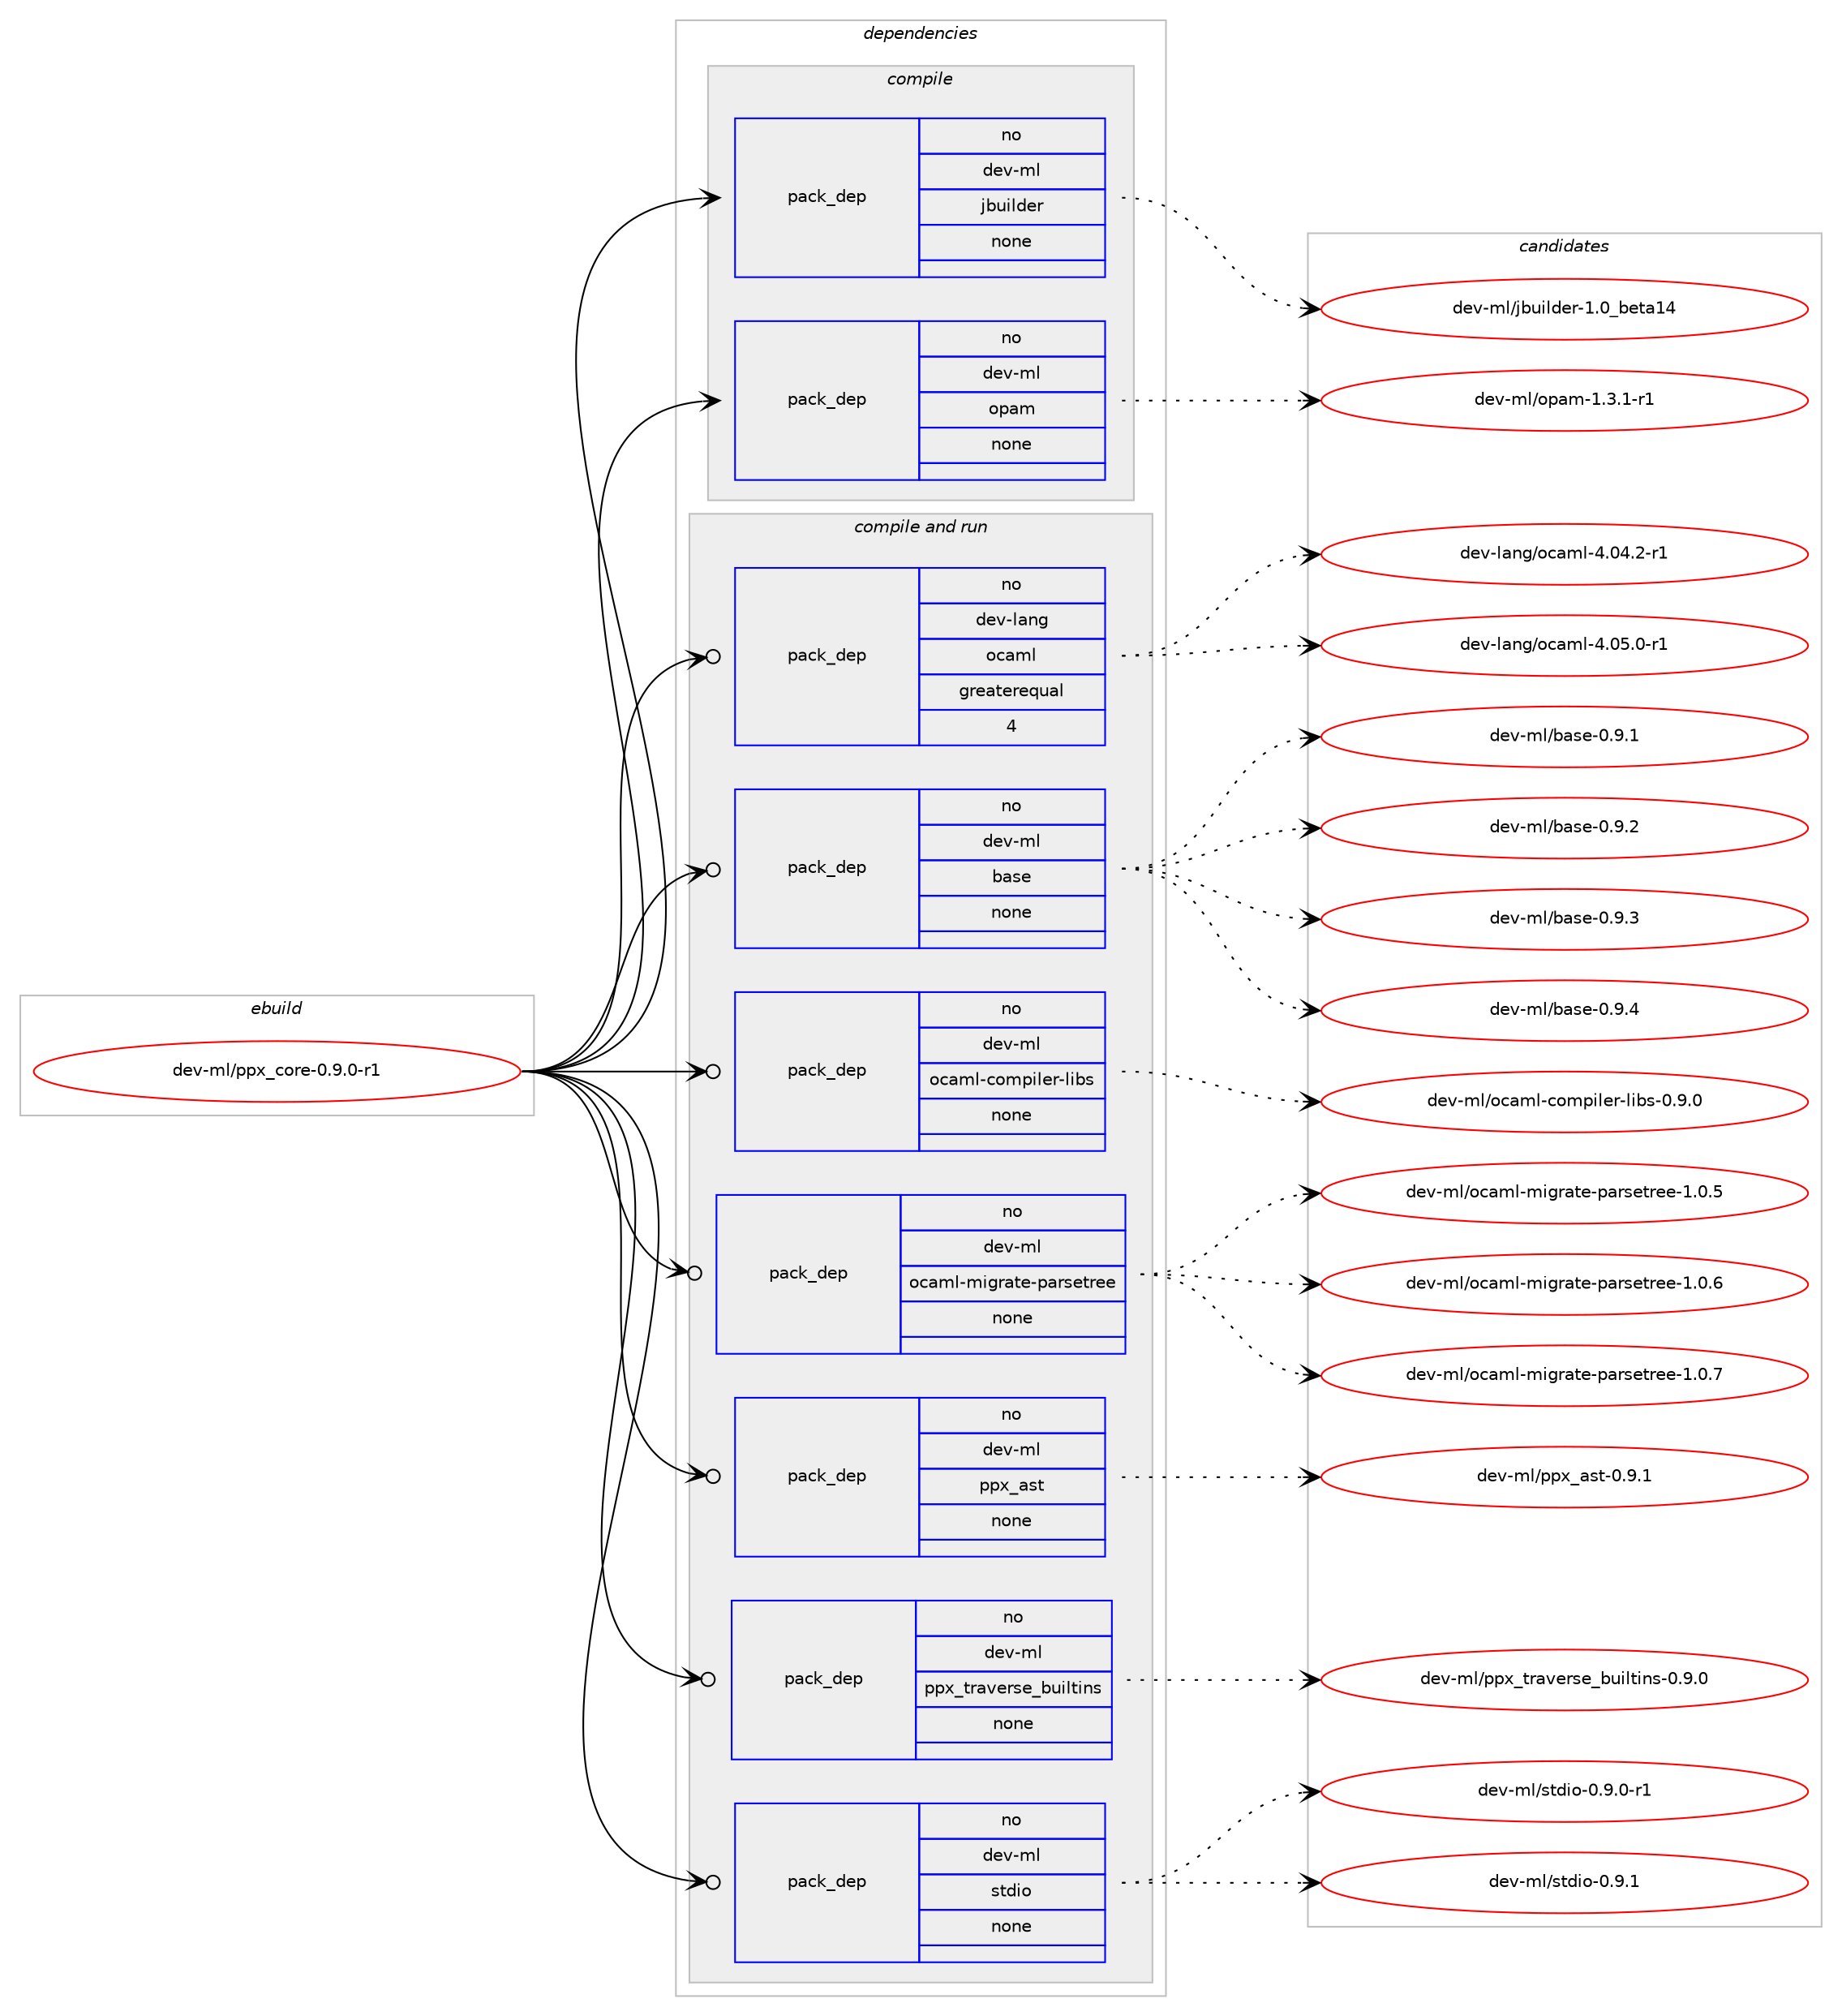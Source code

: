 digraph prolog {

# *************
# Graph options
# *************

newrank=true;
concentrate=true;
compound=true;
graph [rankdir=LR,fontname=Helvetica,fontsize=10,ranksep=1.5];#, ranksep=2.5, nodesep=0.2];
edge  [arrowhead=vee];
node  [fontname=Helvetica,fontsize=10];

# **********
# The ebuild
# **********

subgraph cluster_leftcol {
color=gray;
rank=same;
label=<<i>ebuild</i>>;
id [label="dev-ml/ppx_core-0.9.0-r1", color=red, width=4, href="../dev-ml/ppx_core-0.9.0-r1.svg"];
}

# ****************
# The dependencies
# ****************

subgraph cluster_midcol {
color=gray;
label=<<i>dependencies</i>>;
subgraph cluster_compile {
fillcolor="#eeeeee";
style=filled;
label=<<i>compile</i>>;
subgraph pack427852 {
dependency572683 [label=<<TABLE BORDER="0" CELLBORDER="1" CELLSPACING="0" CELLPADDING="4" WIDTH="220"><TR><TD ROWSPAN="6" CELLPADDING="30">pack_dep</TD></TR><TR><TD WIDTH="110">no</TD></TR><TR><TD>dev-ml</TD></TR><TR><TD>jbuilder</TD></TR><TR><TD>none</TD></TR><TR><TD></TD></TR></TABLE>>, shape=none, color=blue];
}
id:e -> dependency572683:w [weight=20,style="solid",arrowhead="vee"];
subgraph pack427853 {
dependency572684 [label=<<TABLE BORDER="0" CELLBORDER="1" CELLSPACING="0" CELLPADDING="4" WIDTH="220"><TR><TD ROWSPAN="6" CELLPADDING="30">pack_dep</TD></TR><TR><TD WIDTH="110">no</TD></TR><TR><TD>dev-ml</TD></TR><TR><TD>opam</TD></TR><TR><TD>none</TD></TR><TR><TD></TD></TR></TABLE>>, shape=none, color=blue];
}
id:e -> dependency572684:w [weight=20,style="solid",arrowhead="vee"];
}
subgraph cluster_compileandrun {
fillcolor="#eeeeee";
style=filled;
label=<<i>compile and run</i>>;
subgraph pack427854 {
dependency572685 [label=<<TABLE BORDER="0" CELLBORDER="1" CELLSPACING="0" CELLPADDING="4" WIDTH="220"><TR><TD ROWSPAN="6" CELLPADDING="30">pack_dep</TD></TR><TR><TD WIDTH="110">no</TD></TR><TR><TD>dev-lang</TD></TR><TR><TD>ocaml</TD></TR><TR><TD>greaterequal</TD></TR><TR><TD>4</TD></TR></TABLE>>, shape=none, color=blue];
}
id:e -> dependency572685:w [weight=20,style="solid",arrowhead="odotvee"];
subgraph pack427855 {
dependency572686 [label=<<TABLE BORDER="0" CELLBORDER="1" CELLSPACING="0" CELLPADDING="4" WIDTH="220"><TR><TD ROWSPAN="6" CELLPADDING="30">pack_dep</TD></TR><TR><TD WIDTH="110">no</TD></TR><TR><TD>dev-ml</TD></TR><TR><TD>base</TD></TR><TR><TD>none</TD></TR><TR><TD></TD></TR></TABLE>>, shape=none, color=blue];
}
id:e -> dependency572686:w [weight=20,style="solid",arrowhead="odotvee"];
subgraph pack427856 {
dependency572687 [label=<<TABLE BORDER="0" CELLBORDER="1" CELLSPACING="0" CELLPADDING="4" WIDTH="220"><TR><TD ROWSPAN="6" CELLPADDING="30">pack_dep</TD></TR><TR><TD WIDTH="110">no</TD></TR><TR><TD>dev-ml</TD></TR><TR><TD>ocaml-compiler-libs</TD></TR><TR><TD>none</TD></TR><TR><TD></TD></TR></TABLE>>, shape=none, color=blue];
}
id:e -> dependency572687:w [weight=20,style="solid",arrowhead="odotvee"];
subgraph pack427857 {
dependency572688 [label=<<TABLE BORDER="0" CELLBORDER="1" CELLSPACING="0" CELLPADDING="4" WIDTH="220"><TR><TD ROWSPAN="6" CELLPADDING="30">pack_dep</TD></TR><TR><TD WIDTH="110">no</TD></TR><TR><TD>dev-ml</TD></TR><TR><TD>ocaml-migrate-parsetree</TD></TR><TR><TD>none</TD></TR><TR><TD></TD></TR></TABLE>>, shape=none, color=blue];
}
id:e -> dependency572688:w [weight=20,style="solid",arrowhead="odotvee"];
subgraph pack427858 {
dependency572689 [label=<<TABLE BORDER="0" CELLBORDER="1" CELLSPACING="0" CELLPADDING="4" WIDTH="220"><TR><TD ROWSPAN="6" CELLPADDING="30">pack_dep</TD></TR><TR><TD WIDTH="110">no</TD></TR><TR><TD>dev-ml</TD></TR><TR><TD>ppx_ast</TD></TR><TR><TD>none</TD></TR><TR><TD></TD></TR></TABLE>>, shape=none, color=blue];
}
id:e -> dependency572689:w [weight=20,style="solid",arrowhead="odotvee"];
subgraph pack427859 {
dependency572690 [label=<<TABLE BORDER="0" CELLBORDER="1" CELLSPACING="0" CELLPADDING="4" WIDTH="220"><TR><TD ROWSPAN="6" CELLPADDING="30">pack_dep</TD></TR><TR><TD WIDTH="110">no</TD></TR><TR><TD>dev-ml</TD></TR><TR><TD>ppx_traverse_builtins</TD></TR><TR><TD>none</TD></TR><TR><TD></TD></TR></TABLE>>, shape=none, color=blue];
}
id:e -> dependency572690:w [weight=20,style="solid",arrowhead="odotvee"];
subgraph pack427860 {
dependency572691 [label=<<TABLE BORDER="0" CELLBORDER="1" CELLSPACING="0" CELLPADDING="4" WIDTH="220"><TR><TD ROWSPAN="6" CELLPADDING="30">pack_dep</TD></TR><TR><TD WIDTH="110">no</TD></TR><TR><TD>dev-ml</TD></TR><TR><TD>stdio</TD></TR><TR><TD>none</TD></TR><TR><TD></TD></TR></TABLE>>, shape=none, color=blue];
}
id:e -> dependency572691:w [weight=20,style="solid",arrowhead="odotvee"];
}
subgraph cluster_run {
fillcolor="#eeeeee";
style=filled;
label=<<i>run</i>>;
}
}

# **************
# The candidates
# **************

subgraph cluster_choices {
rank=same;
color=gray;
label=<<i>candidates</i>>;

subgraph choice427852 {
color=black;
nodesep=1;
choice100101118451091084710698117105108100101114454946489598101116974952 [label="dev-ml/jbuilder-1.0_beta14", color=red, width=4,href="../dev-ml/jbuilder-1.0_beta14.svg"];
dependency572683:e -> choice100101118451091084710698117105108100101114454946489598101116974952:w [style=dotted,weight="100"];
}
subgraph choice427853 {
color=black;
nodesep=1;
choice1001011184510910847111112971094549465146494511449 [label="dev-ml/opam-1.3.1-r1", color=red, width=4,href="../dev-ml/opam-1.3.1-r1.svg"];
dependency572684:e -> choice1001011184510910847111112971094549465146494511449:w [style=dotted,weight="100"];
}
subgraph choice427854 {
color=black;
nodesep=1;
choice1001011184510897110103471119997109108455246485246504511449 [label="dev-lang/ocaml-4.04.2-r1", color=red, width=4,href="../dev-lang/ocaml-4.04.2-r1.svg"];
choice1001011184510897110103471119997109108455246485346484511449 [label="dev-lang/ocaml-4.05.0-r1", color=red, width=4,href="../dev-lang/ocaml-4.05.0-r1.svg"];
dependency572685:e -> choice1001011184510897110103471119997109108455246485246504511449:w [style=dotted,weight="100"];
dependency572685:e -> choice1001011184510897110103471119997109108455246485346484511449:w [style=dotted,weight="100"];
}
subgraph choice427855 {
color=black;
nodesep=1;
choice10010111845109108479897115101454846574649 [label="dev-ml/base-0.9.1", color=red, width=4,href="../dev-ml/base-0.9.1.svg"];
choice10010111845109108479897115101454846574650 [label="dev-ml/base-0.9.2", color=red, width=4,href="../dev-ml/base-0.9.2.svg"];
choice10010111845109108479897115101454846574651 [label="dev-ml/base-0.9.3", color=red, width=4,href="../dev-ml/base-0.9.3.svg"];
choice10010111845109108479897115101454846574652 [label="dev-ml/base-0.9.4", color=red, width=4,href="../dev-ml/base-0.9.4.svg"];
dependency572686:e -> choice10010111845109108479897115101454846574649:w [style=dotted,weight="100"];
dependency572686:e -> choice10010111845109108479897115101454846574650:w [style=dotted,weight="100"];
dependency572686:e -> choice10010111845109108479897115101454846574651:w [style=dotted,weight="100"];
dependency572686:e -> choice10010111845109108479897115101454846574652:w [style=dotted,weight="100"];
}
subgraph choice427856 {
color=black;
nodesep=1;
choice1001011184510910847111999710910845991111091121051081011144510810598115454846574648 [label="dev-ml/ocaml-compiler-libs-0.9.0", color=red, width=4,href="../dev-ml/ocaml-compiler-libs-0.9.0.svg"];
dependency572687:e -> choice1001011184510910847111999710910845991111091121051081011144510810598115454846574648:w [style=dotted,weight="100"];
}
subgraph choice427857 {
color=black;
nodesep=1;
choice1001011184510910847111999710910845109105103114971161014511297114115101116114101101454946484653 [label="dev-ml/ocaml-migrate-parsetree-1.0.5", color=red, width=4,href="../dev-ml/ocaml-migrate-parsetree-1.0.5.svg"];
choice1001011184510910847111999710910845109105103114971161014511297114115101116114101101454946484654 [label="dev-ml/ocaml-migrate-parsetree-1.0.6", color=red, width=4,href="../dev-ml/ocaml-migrate-parsetree-1.0.6.svg"];
choice1001011184510910847111999710910845109105103114971161014511297114115101116114101101454946484655 [label="dev-ml/ocaml-migrate-parsetree-1.0.7", color=red, width=4,href="../dev-ml/ocaml-migrate-parsetree-1.0.7.svg"];
dependency572688:e -> choice1001011184510910847111999710910845109105103114971161014511297114115101116114101101454946484653:w [style=dotted,weight="100"];
dependency572688:e -> choice1001011184510910847111999710910845109105103114971161014511297114115101116114101101454946484654:w [style=dotted,weight="100"];
dependency572688:e -> choice1001011184510910847111999710910845109105103114971161014511297114115101116114101101454946484655:w [style=dotted,weight="100"];
}
subgraph choice427858 {
color=black;
nodesep=1;
choice10010111845109108471121121209597115116454846574649 [label="dev-ml/ppx_ast-0.9.1", color=red, width=4,href="../dev-ml/ppx_ast-0.9.1.svg"];
dependency572689:e -> choice10010111845109108471121121209597115116454846574649:w [style=dotted,weight="100"];
}
subgraph choice427859 {
color=black;
nodesep=1;
choice100101118451091084711211212095116114971181011141151019598117105108116105110115454846574648 [label="dev-ml/ppx_traverse_builtins-0.9.0", color=red, width=4,href="../dev-ml/ppx_traverse_builtins-0.9.0.svg"];
dependency572690:e -> choice100101118451091084711211212095116114971181011141151019598117105108116105110115454846574648:w [style=dotted,weight="100"];
}
subgraph choice427860 {
color=black;
nodesep=1;
choice10010111845109108471151161001051114548465746484511449 [label="dev-ml/stdio-0.9.0-r1", color=red, width=4,href="../dev-ml/stdio-0.9.0-r1.svg"];
choice1001011184510910847115116100105111454846574649 [label="dev-ml/stdio-0.9.1", color=red, width=4,href="../dev-ml/stdio-0.9.1.svg"];
dependency572691:e -> choice10010111845109108471151161001051114548465746484511449:w [style=dotted,weight="100"];
dependency572691:e -> choice1001011184510910847115116100105111454846574649:w [style=dotted,weight="100"];
}
}

}
